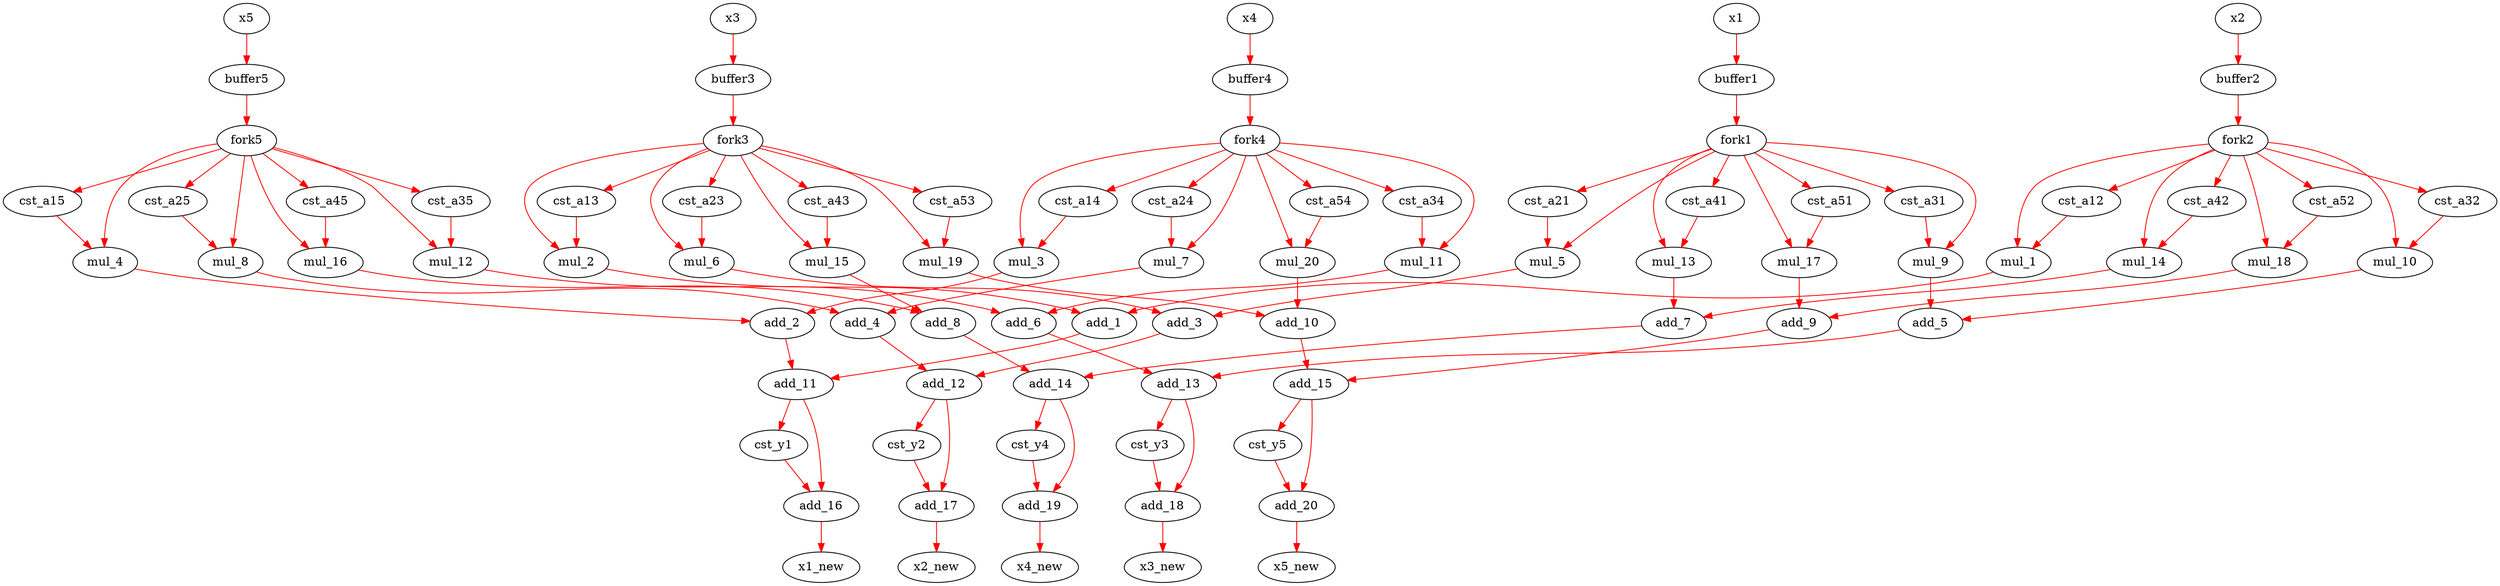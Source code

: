 digraph G {
	splines=spline;
	"x1" [type = "Entry", bbID= 1, in = "in1:3", out = "out1:3"];
	"x2" [type = "Entry", bbID= 1, in = "in1:3", out = "out1:3"];
	"x3" [type = "Entry", bbID= 1, in = "in1:3", out = "out1:3"];
	"x4" [type = "Entry", bbID= 1, in = "in1:3", out = "out1:3"];
	"x5" [type = "Entry", bbID= 1, in = "in1:3", out = "out1:3"];
	"buffer1" [type = "Buffer", bbID= 1, in = "in1:3", out = "out1:3"];
	"buffer2" [type = "Buffer", bbID= 1, in = "in1:3", out = "out1:3"];
	"buffer3" [type = "Buffer", bbID= 1, in = "in1:3", out = "out1:3"];
	"buffer4" [type = "Buffer", bbID= 1, in = "in1:3", out = "out1:3"];
	"buffer5" [type = "Buffer", bbID= 1, in = "in1:3", out = "out1:3"];
	"fork1" [type = "Fork", bbID= 1, in = "in1:3", out = "out1:3 out2:3 out3:3 out4:3 "];
	"fork2" [type = "Fork", bbID= 1, in = "in1:3", out = "out1:3 out2:3 out3:3 out4:3 "];
	"fork3" [type = "Fork", bbID= 1, in = "in1:3", out = "out1:3 out2:3 out3:3 out4:3 "];
	"fork4" [type = "Fork", bbID= 1, in = "in1:3", out = "out1:3 out2:3 out3:3 out4:3 "];
	"fork5" [type = "Fork", bbID= 1, in = "in1:3", out = "out1:3 out2:3 out3:3 out4:3 "];
	"x1_new" [type = "Exit", bbID= 1, in = "in1:3", out = "out1:3"];
	"x2_new" [type = "Exit", bbID= 1, in = "in1:3", out = "out1:3"];
	"x3_new" [type = "Exit", bbID= 1, in = "in1:3", out = "out1:3"];
	"x4_new" [type = "Exit", bbID= 1, in = "in1:3", out = "out1:3"];
	"x5_new" [type = "Exit", bbID= 1, in = "in1:3", out = "out1:3"];
	"cst_y1" [type = "msdf_Const", bbID= 1, in = "in1:3", out = "out1:3", CONST_DATA_PLUS = "1999000000000000", CONST_DATA_MINUS = "0000000000000000"];
	"cst_y2" [type = "msdf_Const", bbID= 1, in = "in1:3", out = "out1:3", CONST_DATA_PLUS = "2AAA000000000000", CONST_DATA_MINUS = "0000000000000000"];
	"cst_y3" [type = "msdf_Const", bbID= 1, in = "in1:3", out = "out1:3", CONST_DATA_PLUS = "36DB000000000000", CONST_DATA_MINUS = "0000000000000000"];
	"cst_y4" [type = "msdf_Const", bbID= 1, in = "in1:3", out = "out1:3", CONST_DATA_PLUS = "4000000000000000", CONST_DATA_MINUS = "0000000000000000"];
	"cst_y5" [type = "msdf_Const", bbID= 1, in = "in1:3", out = "out1:3", CONST_DATA_PLUS = "471C000000000000", CONST_DATA_MINUS = "0000000000000000"];
	"mul_1" [type = "Operator", bbID= 1, op = "msdf_mult_op", in = "in1:3 in2:3 ", out = "out1:3 ", TARGET_PRECISION="16"];
	"mul_2" [type = "Operator", bbID= 1, op = "msdf_mult_op", in = "in1:3 in2:3 ", out = "out1:3 ", TARGET_PRECISION="16"];
	"mul_3" [type = "Operator", bbID= 1, op = "msdf_mult_op", in = "in1:3 in2:3 ", out = "out1:3 ", TARGET_PRECISION="16"];
	"mul_4" [type = "Operator", bbID= 1, op = "msdf_mult_op", in = "in1:3 in2:3 ", out = "out1:3 ", TARGET_PRECISION="16"];
	"mul_5" [type = "Operator", bbID= 1, op = "msdf_mult_op", in = "in1:3 in2:3 ", out = "out1:3 ", TARGET_PRECISION="16"];
	"mul_6" [type = "Operator", bbID= 1, op = "msdf_mult_op", in = "in1:3 in2:3 ", out = "out1:3 ", TARGET_PRECISION="16"];
	"mul_7" [type = "Operator", bbID= 1, op = "msdf_mult_op", in = "in1:3 in2:3 ", out = "out1:3 ", TARGET_PRECISION="16"];
	"mul_8" [type = "Operator", bbID= 1, op = "msdf_mult_op", in = "in1:3 in2:3 ", out = "out1:3 ", TARGET_PRECISION="16"];
	"mul_9" [type = "Operator", bbID= 1, op = "msdf_mult_op", in = "in1:3 in2:3 ", out = "out1:3 ", TARGET_PRECISION="16"];
	"mul_10" [type = "Operator", bbID= 1, op = "msdf_mult_op", in = "in1:3 in2:3 ", out = "out1:3 ", TARGET_PRECISION="16"];
	"mul_11" [type = "Operator", bbID= 1, op = "msdf_mult_op", in = "in1:3 in2:3 ", out = "out1:3 ", TARGET_PRECISION="16"];
	"mul_12" [type = "Operator", bbID= 1, op = "msdf_mult_op", in = "in1:3 in2:3 ", out = "out1:3 ", TARGET_PRECISION="16"];
	"mul_13" [type = "Operator", bbID= 1, op = "msdf_mult_op", in = "in1:3 in2:3 ", out = "out1:3 ", TARGET_PRECISION="16"];
	"mul_14" [type = "Operator", bbID= 1, op = "msdf_mult_op", in = "in1:3 in2:3 ", out = "out1:3 ", TARGET_PRECISION="16"];
	"mul_15" [type = "Operator", bbID= 1, op = "msdf_mult_op", in = "in1:3 in2:3 ", out = "out1:3 ", TARGET_PRECISION="16"];
	"mul_16" [type = "Operator", bbID= 1, op = "msdf_mult_op", in = "in1:3 in2:3 ", out = "out1:3 ", TARGET_PRECISION="16"];
	"mul_17" [type = "Operator", bbID= 1, op = "msdf_mult_op", in = "in1:3 in2:3 ", out = "out1:3 ", TARGET_PRECISION="16"];
	"mul_18" [type = "Operator", bbID= 1, op = "msdf_mult_op", in = "in1:3 in2:3 ", out = "out1:3 ", TARGET_PRECISION="16"];
	"mul_19" [type = "Operator", bbID= 1, op = "msdf_mult_op", in = "in1:3 in2:3 ", out = "out1:3 ", TARGET_PRECISION="16"];
	"mul_20" [type = "Operator", bbID= 1, op = "msdf_mult_op", in = "in1:3 in2:3 ", out = "out1:3 ", TARGET_PRECISION="16"];
	"add_1" [type = "Operator", bbID= 1, op = "msdf_add_op", in = "in1:3 in2:3 ", out = "out1:3 ", TARGET_PRECISION="16"];
	"add_2" [type = "Operator", bbID= 1, op = "msdf_add_op", in = "in1:3 in2:3 ", out = "out1:3 ", TARGET_PRECISION="16"];
	"add_3" [type = "Operator", bbID= 1, op = "msdf_add_op", in = "in1:3 in2:3 ", out = "out1:3 ", TARGET_PRECISION="16"];
	"add_4" [type = "Operator", bbID= 1, op = "msdf_add_op", in = "in1:3 in2:3 ", out = "out1:3 ", TARGET_PRECISION="16"];
	"add_5" [type = "Operator", bbID= 1, op = "msdf_add_op", in = "in1:3 in2:3 ", out = "out1:3 ", TARGET_PRECISION="16"];
	"add_6" [type = "Operator", bbID= 1, op = "msdf_add_op", in = "in1:3 in2:3 ", out = "out1:3 ", TARGET_PRECISION="16"];
	"add_7" [type = "Operator", bbID= 1, op = "msdf_add_op", in = "in1:3 in2:3 ", out = "out1:3 ", TARGET_PRECISION="16"];
	"add_8" [type = "Operator", bbID= 1, op = "msdf_add_op", in = "in1:3 in2:3 ", out = "out1:3 ", TARGET_PRECISION="16"];
	"add_9" [type = "Operator", bbID= 1, op = "msdf_add_op", in = "in1:3 in2:3 ", out = "out1:3 ", TARGET_PRECISION="16"];
	"add_10" [type = "Operator", bbID= 1, op = "msdf_add_op", in = "in1:3 in2:3 ", out = "out1:3 ", TARGET_PRECISION="16"];
	"add_11" [type = "Operator", bbID= 1, op = "msdf_add_op", in = "in1:3 in2:3 ", out = "out1:3 ", TARGET_PRECISION="16"];
	"add_12" [type = "Operator", bbID= 1, op = "msdf_add_op", in = "in1:3 in2:3 ", out = "out1:3 ", TARGET_PRECISION="16"];
	"add_13" [type = "Operator", bbID= 1, op = "msdf_add_op", in = "in1:3 in2:3 ", out = "out1:3 ", TARGET_PRECISION="16"];
	"add_14" [type = "Operator", bbID= 1, op = "msdf_add_op", in = "in1:3 in2:3 ", out = "out1:3 ", TARGET_PRECISION="16"];
	"add_15" [type = "Operator", bbID= 1, op = "msdf_add_op", in = "in1:3 in2:3 ", out = "out1:3 ", TARGET_PRECISION="16"];
	"add_16" [type = "Operator", bbID= 1, op = "msdf_add_op", in = "in1:3 in2:3 ", out = "out1:3 ", TARGET_PRECISION="16"];
	"add_17" [type = "Operator", bbID= 1, op = "msdf_add_op", in = "in1:3 in2:3 ", out = "out1:3 ", TARGET_PRECISION="16"];
	"add_18" [type = "Operator", bbID= 1, op = "msdf_add_op", in = "in1:3 in2:3 ", out = "out1:3 ", TARGET_PRECISION="16"];
	"add_19" [type = "Operator", bbID= 1, op = "msdf_add_op", in = "in1:3 in2:3 ", out = "out1:3 ", TARGET_PRECISION="16"];
	"add_20" [type = "Operator", bbID= 1, op = "msdf_add_op", in = "in1:3 in2:3 ", out = "out1:3 ", TARGET_PRECISION="16"];
	"cst_a12" [type = "msdf_Const", bbID= 1, in = "in1:3", out = "out1:3", CONST_DATA_PLUS = "0000000000000000", CONST_DATA_MINUS = "09D8000000000000"];
	"cst_a13" [type = "msdf_Const", bbID= 1, in = "in1:3", out = "out1:3", CONST_DATA_PLUS = "0000000000000000", CONST_DATA_MINUS = "097B000000000000"];
	"cst_a14" [type = "msdf_Const", bbID= 1, in = "in1:3", out = "out1:3", CONST_DATA_PLUS = "0000000000000000", CONST_DATA_MINUS = "0000000000000000"];
	"cst_a15" [type = "msdf_Const", bbID= 1, in = "in1:3", out = "out1:3", CONST_DATA_PLUS = "0000000000000000", CONST_DATA_MINUS = "0000000000000000"];
	"cst_a21" [type = "msdf_Const", bbID= 1, in = "in1:3", out = "out1:3", CONST_DATA_PLUS = "0000000000000000", CONST_DATA_MINUS = "0000000000000000"];
	"cst_a23" [type = "msdf_Const", bbID= 1, in = "in1:3", out = "out1:3", CONST_DATA_PLUS = "0000000000000000", CONST_DATA_MINUS = "0000000000000000"];
	"cst_a24" [type = "msdf_Const", bbID= 1, in = "in1:3", out = "out1:3", CONST_DATA_PLUS = "0000000000000000", CONST_DATA_MINUS = "0924000000000000"];
	"cst_a25" [type = "msdf_Const", bbID= 1, in = "in1:3", out = "out1:3", CONST_DATA_PLUS = "0000000000000000", CONST_DATA_MINUS = "08D4000000000000"];
	"cst_a31" [type = "msdf_Const", bbID= 1, in = "in1:3", out = "out1:3", CONST_DATA_PLUS = "0000000000000000", CONST_DATA_MINUS = "051E000000000000"];
	"cst_a32" [type = "msdf_Const", bbID= 1, in = "in1:3", out = "out1:3", CONST_DATA_PLUS = "0000000000000000", CONST_DATA_MINUS = "09D8000000000000"];
	"cst_a34" [type = "msdf_Const", bbID= 1, in = "in1:3", out = "out1:3", CONST_DATA_PLUS = "0000000000000000", CONST_DATA_MINUS = "1249000000000000"];
	"cst_a35" [type = "msdf_Const", bbID= 1, in = "in1:3", out = "out1:3", CONST_DATA_PLUS = "0000000000000000", CONST_DATA_MINUS = "08D4000000000000"];
	"cst_a41" [type = "msdf_Const", bbID= 1, in = "in1:3", out = "out1:3", CONST_DATA_PLUS = "0000000000000000", CONST_DATA_MINUS = "0A3D000000000000"];
	"cst_a42" [type = "msdf_Const", bbID= 1, in = "in1:3", out = "out1:3", CONST_DATA_PLUS = "0000000000000000", CONST_DATA_MINUS = "0000000000000000"];
	"cst_a43" [type = "msdf_Const", bbID= 1, in = "in1:3", out = "out1:3", CONST_DATA_PLUS = "0000000000000000", CONST_DATA_MINUS = "097B000000000000"];
	"cst_a45" [type = "msdf_Const", bbID= 1, in = "in1:3", out = "out1:3", CONST_DATA_PLUS = "0000000000000000", CONST_DATA_MINUS = "08D4000000000000"];
	"cst_a51" [type = "msdf_Const", bbID= 1, in = "in1:3", out = "out1:3", CONST_DATA_PLUS = "0000000000000000", CONST_DATA_MINUS = "051E000000000000"];
	"cst_a52" [type = "msdf_Const", bbID= 1, in = "in1:3", out = "out1:3", CONST_DATA_PLUS = "0000000000000000", CONST_DATA_MINUS = "0EC5000000000000"];
	"cst_a53" [type = "msdf_Const", bbID= 1, in = "in1:3", out = "out1:3", CONST_DATA_PLUS = "0000000000000000", CONST_DATA_MINUS = "04BD000000000000"];
	"cst_a54" [type = "msdf_Const", bbID= 1, in = "in1:3", out = "out1:3", CONST_DATA_PLUS = "0000000000000000", CONST_DATA_MINUS = "0000000000000000"];
	"x1" -> "buffer1" [color = "red", from = "out1", to = "in1"];
	"buffer1" -> "fork1" [color = "red", from = "out1", to = "in1"];
	"x2" -> "buffer2" [color = "red", from = "out1", to = "in1"];
	"buffer2" -> "fork2" [color = "red", from = "out1", to = "in1"];
	"x3" -> "buffer3" [color = "red", from = "out1", to = "in1"];
	"buffer3" -> "fork3" [color = "red", from = "out1", to = "in1"];
	"x4" -> "buffer4" [color = "red", from = "out1", to = "in1"];
	"buffer4" -> "fork4" [color = "red", from = "out1", to = "in1"];
	"x5" -> "buffer5" [color = "red", from = "out1", to = "in1"];
	"buffer5" -> "fork5" [color = "red", from = "out1", to = "in1"];
	"fork2" -> "cst_a12" [color = "red", from = "out1", to = "in1"];
	"fork3" -> "cst_a13" [color = "red", from = "out1", to = "in1"];
	"fork4" -> "cst_a14" [color = "red", from = "out1", to = "in1"];
	"fork5" -> "cst_a15" [color = "red", from = "out1", to = "in1"];
	"fork1" -> "cst_a21" [color = "red", from = "out1", to = "in1"];
	"fork3" -> "cst_a23" [color = "red", from = "out1", to = "in1"];
	"fork4" -> "cst_a24" [color = "red", from = "out1", to = "in1"];
	"fork5" -> "cst_a25" [color = "red", from = "out1", to = "in1"];
	"fork1" -> "cst_a31" [color = "red", from = "out1", to = "in1"];
	"fork2" -> "cst_a32" [color = "red", from = "out1", to = "in1"];
	"fork4" -> "cst_a34" [color = "red", from = "out1", to = "in1"];
	"fork5" -> "cst_a35" [color = "red", from = "out1", to = "in1"];
	"fork1" -> "cst_a41" [color = "red", from = "out1", to = "in1"];
	"fork2" -> "cst_a42" [color = "red", from = "out1", to = "in1"];
	"fork3" -> "cst_a43" [color = "red", from = "out1", to = "in1"];
	"fork5" -> "cst_a45" [color = "red", from = "out1", to = "in1"];
	"fork1" -> "cst_a51" [color = "red", from = "out1", to = "in1"];
	"fork2" -> "cst_a52" [color = "red", from = "out1", to = "in1"];
	"fork3" -> "cst_a53" [color = "red", from = "out1", to = "in1"];
	"fork4" -> "cst_a54" [color = "red", from = "out1", to = "in1"];
	"fork2" -> "mul_1" [color = "red", from = "out1", to = "in1"];
	"cst_a12" -> "mul_1" [color = "red", from = "out1", to = "in2"];
	"fork3" -> "mul_2" [color = "red", from = "out1", to = "in1"];
	"cst_a13" -> "mul_2" [color = "red", from = "out1", to = "in2"];
	"fork4" -> "mul_3" [color = "red", from = "out1", to = "in1"];
	"cst_a14" -> "mul_3" [color = "red", from = "out1", to = "in2"];
	"fork5" -> "mul_4" [color = "red", from = "out1", to = "in1"];
	"cst_a15" -> "mul_4" [color = "red", from = "out1", to = "in2"];
	"fork1" -> "mul_5" [color = "red", from = "out1", to = "in1"];
	"cst_a21" -> "mul_5" [color = "red", from = "out1", to = "in2"];
	"fork3" -> "mul_6" [color = "red", from = "out2", to = "in1"];
	"cst_a23" -> "mul_6" [color = "red", from = "out1", to = "in2"];
	"fork4" -> "mul_7" [color = "red", from = "out2", to = "in1"];
	"cst_a24" -> "mul_7" [color = "red", from = "out1", to = "in2"];
	"fork5" -> "mul_8" [color = "red", from = "out2", to = "in1"];
	"cst_a25" -> "mul_8" [color = "red", from = "out1", to = "in2"];
	"fork1" -> "mul_9" [color = "red", from = "out2", to = "in1"];
	"cst_a31" -> "mul_9" [color = "red", from = "out1", to = "in2"];
	"fork2" -> "mul_10" [color = "red", from = "out2", to = "in1"];
	"cst_a32" -> "mul_10" [color = "red", from = "out1", to = "in2"];
	"fork4" -> "mul_11" [color = "red", from = "out3", to = "in1"];
	"cst_a34" -> "mul_11" [color = "red", from = "out1", to = "in2"];
	"fork5" -> "mul_12" [color = "red", from = "out3", to = "in1"];
	"cst_a35" -> "mul_12" [color = "red", from = "out1", to = "in2"];
	"fork1" -> "mul_13" [color = "red", from = "out3", to = "in1"];
	"cst_a41" -> "mul_13" [color = "red", from = "out1", to = "in2"];
	"fork2" -> "mul_14" [color = "red", from = "out3", to = "in1"];
	"cst_a42" -> "mul_14" [color = "red", from = "out1", to = "in2"];
	"fork3" -> "mul_15" [color = "red", from = "out3", to = "in1"];
	"cst_a43" -> "mul_15" [color = "red", from = "out1", to = "in2"];
	"fork5" -> "mul_16" [color = "red", from = "out4", to = "in1"];
	"cst_a45" -> "mul_16" [color = "red", from = "out1", to = "in2"];
	"fork1" -> "mul_17" [color = "red", from = "out4", to = "in1"];
	"cst_a51" -> "mul_17" [color = "red", from = "out1", to = "in2"];
	"fork2" -> "mul_18" [color = "red", from = "out4", to = "in1"];
	"cst_a52" -> "mul_18" [color = "red", from = "out1", to = "in2"];
	"fork3" -> "mul_19" [color = "red", from = "out4", to = "in1"];
	"cst_a53" -> "mul_19" [color = "red", from = "out1", to = "in2"];
	"fork4" -> "mul_20" [color = "red", from = "out4", to = "in1"];
	"cst_a54" -> "mul_20" [color = "red", from = "out1", to = "in2"];
	"mul_1" -> "add_1" [color = "red", from = "out1", to = "in1"];
	"mul_2" -> "add_1" [color = "red", from = "out1", to = "in2"];
	"mul_3" -> "add_2" [color = "red", from = "out1", to = "in1"];
	"mul_4" -> "add_2" [color = "red", from = "out1", to = "in2"];
	"mul_5" -> "add_3" [color = "red", from = "out1", to = "in1"];
	"mul_6" -> "add_3" [color = "red", from = "out1", to = "in2"];
	"mul_7" -> "add_4" [color = "red", from = "out1", to = "in1"];
	"mul_8" -> "add_4" [color = "red", from = "out1", to = "in2"];
	"mul_9" -> "add_5" [color = "red", from = "out1", to = "in1"];
	"mul_10" -> "add_5" [color = "red", from = "out1", to = "in2"];
	"mul_11" -> "add_6" [color = "red", from = "out1", to = "in1"];
	"mul_12" -> "add_6" [color = "red", from = "out1", to = "in2"];
	"mul_13" -> "add_7" [color = "red", from = "out1", to = "in1"];
	"mul_14" -> "add_7" [color = "red", from = "out1", to = "in2"];
	"mul_15" -> "add_8" [color = "red", from = "out1", to = "in1"];
	"mul_16" -> "add_8" [color = "red", from = "out1", to = "in2"];
	"mul_17" -> "add_9" [color = "red", from = "out1", to = "in1"];
	"mul_18" -> "add_9" [color = "red", from = "out1", to = "in2"];
	"mul_19" -> "add_10" [color = "red", from = "out1", to = "in1"];
	"mul_20" -> "add_10" [color = "red", from = "out1", to = "in2"];
	"add_1" -> "add_11" [color = "red", from = "out1", to = "in1"];
	"add_2" -> "add_11" [color = "red", from = "out1", to = "in2"];
	"add_3" -> "add_12" [color = "red", from = "out1", to = "in1"];
	"add_4" -> "add_12" [color = "red", from = "out1", to = "in2"];
	"add_5" -> "add_13" [color = "red", from = "out1", to = "in1"];
	"add_6" -> "add_13" [color = "red", from = "out1", to = "in2"];
	"add_7" -> "add_14" [color = "red", from = "out1", to = "in1"];
	"add_8" -> "add_14" [color = "red", from = "out1", to = "in2"];
	"add_9" -> "add_15" [color = "red", from = "out1", to = "in1"];
	"add_10" -> "add_15" [color = "red", from = "out1", to = "in2"];
	"add_11" -> "add_16" [color = "red", from = "out1", to = "in1"];
	"add_11" -> "cst_y1" [color = "red", from = "out1", to = "in1"];
	"cst_y1" -> "add_16" [color = "red", from = "out1", to = "in2"];
	"add_12" -> "add_17" [color = "red", from = "out1", to = "in1"];
	"add_12" -> "cst_y2" [color = "red", from = "out1", to = "in1"];
	"cst_y2" -> "add_17" [color = "red", from = "out1", to = "in2"];
	"add_13" -> "add_18" [color = "red", from = "out1", to = "in1"];
	"add_13" -> "cst_y3" [color = "red", from = "out1", to = "in1"];
	"cst_y3" -> "add_18" [color = "red", from = "out1", to = "in2"];
	"add_14" -> "add_19" [color = "red", from = "out1", to = "in1"];
	"add_14" -> "cst_y4" [color = "red", from = "out1", to = "in1"];
	"cst_y4" -> "add_19" [color = "red", from = "out1", to = "in2"];
	"add_15" -> "add_20" [color = "red", from = "out1", to = "in1"];
	"add_15" -> "cst_y5" [color = "red", from = "out1", to = "in1"];
	"cst_y5" -> "add_20" [color = "red", from = "out1", to = "in2"];
	"add_16" -> "x1_new" [color = "red", from = "out1", to = "in1"];
	"add_17" -> "x2_new" [color = "red", from = "out1", to = "in1"];
	"add_18" -> "x3_new" [color = "red", from = "out1", to = "in1"];
	"add_19" -> "x4_new" [color = "red", from = "out1", to = "in1"];
	"add_20" -> "x5_new" [color = "red", from = "out1", to = "in1"];
}
